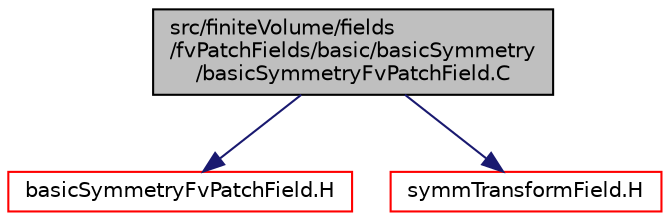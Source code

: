 digraph "src/finiteVolume/fields/fvPatchFields/basic/basicSymmetry/basicSymmetryFvPatchField.C"
{
  bgcolor="transparent";
  edge [fontname="Helvetica",fontsize="10",labelfontname="Helvetica",labelfontsize="10"];
  node [fontname="Helvetica",fontsize="10",shape=record];
  Node0 [label="src/finiteVolume/fields\l/fvPatchFields/basic/basicSymmetry\l/basicSymmetryFvPatchField.C",height=0.2,width=0.4,color="black", fillcolor="grey75", style="filled", fontcolor="black"];
  Node0 -> Node1 [color="midnightblue",fontsize="10",style="solid",fontname="Helvetica"];
  Node1 [label="basicSymmetryFvPatchField.H",height=0.2,width=0.4,color="red",URL="$a01526.html"];
  Node0 -> Node208 [color="midnightblue",fontsize="10",style="solid",fontname="Helvetica"];
  Node208 [label="symmTransformField.H",height=0.2,width=0.4,color="red",URL="$a10424.html"];
}
